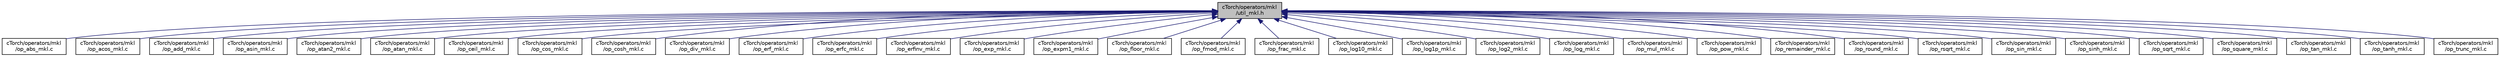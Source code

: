 digraph "cTorch/operators/mkl/util_mkl.h"
{
 // LATEX_PDF_SIZE
  edge [fontname="Helvetica",fontsize="10",labelfontname="Helvetica",labelfontsize="10"];
  node [fontname="Helvetica",fontsize="10",shape=record];
  Node1 [label="cTorch/operators/mkl\l/util_mkl.h",height=0.2,width=0.4,color="black", fillcolor="grey75", style="filled", fontcolor="black",tooltip=" "];
  Node1 -> Node2 [dir="back",color="midnightblue",fontsize="10",style="solid",fontname="Helvetica"];
  Node2 [label="cTorch/operators/mkl\l/op_abs_mkl.c",height=0.2,width=0.4,color="black", fillcolor="white", style="filled",URL="$op__abs__mkl_8c.html",tooltip=" "];
  Node1 -> Node3 [dir="back",color="midnightblue",fontsize="10",style="solid",fontname="Helvetica"];
  Node3 [label="cTorch/operators/mkl\l/op_acos_mkl.c",height=0.2,width=0.4,color="black", fillcolor="white", style="filled",URL="$op__acos__mkl_8c.html",tooltip=" "];
  Node1 -> Node4 [dir="back",color="midnightblue",fontsize="10",style="solid",fontname="Helvetica"];
  Node4 [label="cTorch/operators/mkl\l/op_add_mkl.c",height=0.2,width=0.4,color="black", fillcolor="white", style="filled",URL="$op__add__mkl_8c.html",tooltip=" "];
  Node1 -> Node5 [dir="back",color="midnightblue",fontsize="10",style="solid",fontname="Helvetica"];
  Node5 [label="cTorch/operators/mkl\l/op_asin_mkl.c",height=0.2,width=0.4,color="black", fillcolor="white", style="filled",URL="$op__asin__mkl_8c.html",tooltip=" "];
  Node1 -> Node6 [dir="back",color="midnightblue",fontsize="10",style="solid",fontname="Helvetica"];
  Node6 [label="cTorch/operators/mkl\l/op_atan2_mkl.c",height=0.2,width=0.4,color="black", fillcolor="white", style="filled",URL="$op__atan2__mkl_8c.html",tooltip=" "];
  Node1 -> Node7 [dir="back",color="midnightblue",fontsize="10",style="solid",fontname="Helvetica"];
  Node7 [label="cTorch/operators/mkl\l/op_atan_mkl.c",height=0.2,width=0.4,color="black", fillcolor="white", style="filled",URL="$op__atan__mkl_8c.html",tooltip=" "];
  Node1 -> Node8 [dir="back",color="midnightblue",fontsize="10",style="solid",fontname="Helvetica"];
  Node8 [label="cTorch/operators/mkl\l/op_ceil_mkl.c",height=0.2,width=0.4,color="black", fillcolor="white", style="filled",URL="$op__ceil__mkl_8c.html",tooltip=" "];
  Node1 -> Node9 [dir="back",color="midnightblue",fontsize="10",style="solid",fontname="Helvetica"];
  Node9 [label="cTorch/operators/mkl\l/op_cos_mkl.c",height=0.2,width=0.4,color="black", fillcolor="white", style="filled",URL="$op__cos__mkl_8c.html",tooltip=" "];
  Node1 -> Node10 [dir="back",color="midnightblue",fontsize="10",style="solid",fontname="Helvetica"];
  Node10 [label="cTorch/operators/mkl\l/op_cosh_mkl.c",height=0.2,width=0.4,color="black", fillcolor="white", style="filled",URL="$op__cosh__mkl_8c.html",tooltip=" "];
  Node1 -> Node11 [dir="back",color="midnightblue",fontsize="10",style="solid",fontname="Helvetica"];
  Node11 [label="cTorch/operators/mkl\l/op_div_mkl.c",height=0.2,width=0.4,color="black", fillcolor="white", style="filled",URL="$op__div__mkl_8c.html",tooltip=" "];
  Node1 -> Node12 [dir="back",color="midnightblue",fontsize="10",style="solid",fontname="Helvetica"];
  Node12 [label="cTorch/operators/mkl\l/op_erf_mkl.c",height=0.2,width=0.4,color="black", fillcolor="white", style="filled",URL="$op__erf__mkl_8c.html",tooltip=" "];
  Node1 -> Node13 [dir="back",color="midnightblue",fontsize="10",style="solid",fontname="Helvetica"];
  Node13 [label="cTorch/operators/mkl\l/op_erfc_mkl.c",height=0.2,width=0.4,color="black", fillcolor="white", style="filled",URL="$op__erfc__mkl_8c.html",tooltip=" "];
  Node1 -> Node14 [dir="back",color="midnightblue",fontsize="10",style="solid",fontname="Helvetica"];
  Node14 [label="cTorch/operators/mkl\l/op_erfinv_mkl.c",height=0.2,width=0.4,color="black", fillcolor="white", style="filled",URL="$op__erfinv__mkl_8c.html",tooltip=" "];
  Node1 -> Node15 [dir="back",color="midnightblue",fontsize="10",style="solid",fontname="Helvetica"];
  Node15 [label="cTorch/operators/mkl\l/op_exp_mkl.c",height=0.2,width=0.4,color="black", fillcolor="white", style="filled",URL="$op__exp__mkl_8c.html",tooltip=" "];
  Node1 -> Node16 [dir="back",color="midnightblue",fontsize="10",style="solid",fontname="Helvetica"];
  Node16 [label="cTorch/operators/mkl\l/op_expm1_mkl.c",height=0.2,width=0.4,color="black", fillcolor="white", style="filled",URL="$op__expm1__mkl_8c.html",tooltip=" "];
  Node1 -> Node17 [dir="back",color="midnightblue",fontsize="10",style="solid",fontname="Helvetica"];
  Node17 [label="cTorch/operators/mkl\l/op_floor_mkl.c",height=0.2,width=0.4,color="black", fillcolor="white", style="filled",URL="$op__floor__mkl_8c.html",tooltip=" "];
  Node1 -> Node18 [dir="back",color="midnightblue",fontsize="10",style="solid",fontname="Helvetica"];
  Node18 [label="cTorch/operators/mkl\l/op_fmod_mkl.c",height=0.2,width=0.4,color="black", fillcolor="white", style="filled",URL="$op__fmod__mkl_8c.html",tooltip=" "];
  Node1 -> Node19 [dir="back",color="midnightblue",fontsize="10",style="solid",fontname="Helvetica"];
  Node19 [label="cTorch/operators/mkl\l/op_frac_mkl.c",height=0.2,width=0.4,color="black", fillcolor="white", style="filled",URL="$op__frac__mkl_8c.html",tooltip=" "];
  Node1 -> Node20 [dir="back",color="midnightblue",fontsize="10",style="solid",fontname="Helvetica"];
  Node20 [label="cTorch/operators/mkl\l/op_log10_mkl.c",height=0.2,width=0.4,color="black", fillcolor="white", style="filled",URL="$op__log10__mkl_8c.html",tooltip=" "];
  Node1 -> Node21 [dir="back",color="midnightblue",fontsize="10",style="solid",fontname="Helvetica"];
  Node21 [label="cTorch/operators/mkl\l/op_log1p_mkl.c",height=0.2,width=0.4,color="black", fillcolor="white", style="filled",URL="$op__log1p__mkl_8c.html",tooltip=" "];
  Node1 -> Node22 [dir="back",color="midnightblue",fontsize="10",style="solid",fontname="Helvetica"];
  Node22 [label="cTorch/operators/mkl\l/op_log2_mkl.c",height=0.2,width=0.4,color="black", fillcolor="white", style="filled",URL="$op__log2__mkl_8c.html",tooltip=" "];
  Node1 -> Node23 [dir="back",color="midnightblue",fontsize="10",style="solid",fontname="Helvetica"];
  Node23 [label="cTorch/operators/mkl\l/op_log_mkl.c",height=0.2,width=0.4,color="black", fillcolor="white", style="filled",URL="$op__log__mkl_8c.html",tooltip=" "];
  Node1 -> Node24 [dir="back",color="midnightblue",fontsize="10",style="solid",fontname="Helvetica"];
  Node24 [label="cTorch/operators/mkl\l/op_mul_mkl.c",height=0.2,width=0.4,color="black", fillcolor="white", style="filled",URL="$op__mul__mkl_8c.html",tooltip=" "];
  Node1 -> Node25 [dir="back",color="midnightblue",fontsize="10",style="solid",fontname="Helvetica"];
  Node25 [label="cTorch/operators/mkl\l/op_pow_mkl.c",height=0.2,width=0.4,color="black", fillcolor="white", style="filled",URL="$op__pow__mkl_8c.html",tooltip=" "];
  Node1 -> Node26 [dir="back",color="midnightblue",fontsize="10",style="solid",fontname="Helvetica"];
  Node26 [label="cTorch/operators/mkl\l/op_remainder_mkl.c",height=0.2,width=0.4,color="black", fillcolor="white", style="filled",URL="$op__remainder__mkl_8c.html",tooltip=" "];
  Node1 -> Node27 [dir="back",color="midnightblue",fontsize="10",style="solid",fontname="Helvetica"];
  Node27 [label="cTorch/operators/mkl\l/op_round_mkl.c",height=0.2,width=0.4,color="black", fillcolor="white", style="filled",URL="$op__round__mkl_8c.html",tooltip=" "];
  Node1 -> Node28 [dir="back",color="midnightblue",fontsize="10",style="solid",fontname="Helvetica"];
  Node28 [label="cTorch/operators/mkl\l/op_rsqrt_mkl.c",height=0.2,width=0.4,color="black", fillcolor="white", style="filled",URL="$op__rsqrt__mkl_8c.html",tooltip=" "];
  Node1 -> Node29 [dir="back",color="midnightblue",fontsize="10",style="solid",fontname="Helvetica"];
  Node29 [label="cTorch/operators/mkl\l/op_sin_mkl.c",height=0.2,width=0.4,color="black", fillcolor="white", style="filled",URL="$op__sin__mkl_8c.html",tooltip=" "];
  Node1 -> Node30 [dir="back",color="midnightblue",fontsize="10",style="solid",fontname="Helvetica"];
  Node30 [label="cTorch/operators/mkl\l/op_sinh_mkl.c",height=0.2,width=0.4,color="black", fillcolor="white", style="filled",URL="$op__sinh__mkl_8c.html",tooltip=" "];
  Node1 -> Node31 [dir="back",color="midnightblue",fontsize="10",style="solid",fontname="Helvetica"];
  Node31 [label="cTorch/operators/mkl\l/op_sqrt_mkl.c",height=0.2,width=0.4,color="black", fillcolor="white", style="filled",URL="$op__sqrt__mkl_8c.html",tooltip=" "];
  Node1 -> Node32 [dir="back",color="midnightblue",fontsize="10",style="solid",fontname="Helvetica"];
  Node32 [label="cTorch/operators/mkl\l/op_square_mkl.c",height=0.2,width=0.4,color="black", fillcolor="white", style="filled",URL="$op__square__mkl_8c.html",tooltip=" "];
  Node1 -> Node33 [dir="back",color="midnightblue",fontsize="10",style="solid",fontname="Helvetica"];
  Node33 [label="cTorch/operators/mkl\l/op_tan_mkl.c",height=0.2,width=0.4,color="black", fillcolor="white", style="filled",URL="$op__tan__mkl_8c.html",tooltip=" "];
  Node1 -> Node34 [dir="back",color="midnightblue",fontsize="10",style="solid",fontname="Helvetica"];
  Node34 [label="cTorch/operators/mkl\l/op_tanh_mkl.c",height=0.2,width=0.4,color="black", fillcolor="white", style="filled",URL="$op__tanh__mkl_8c.html",tooltip=" "];
  Node1 -> Node35 [dir="back",color="midnightblue",fontsize="10",style="solid",fontname="Helvetica"];
  Node35 [label="cTorch/operators/mkl\l/op_trunc_mkl.c",height=0.2,width=0.4,color="black", fillcolor="white", style="filled",URL="$op__trunc__mkl_8c.html",tooltip=" "];
}
